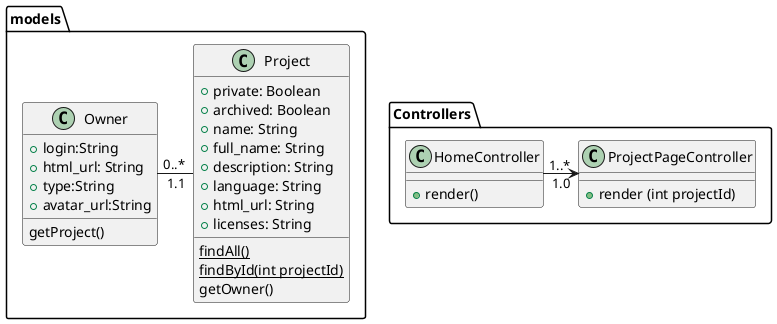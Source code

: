 @startuml


package models {
    class Owner{
        +login:String
        +html_url: String   
        +type:String
        +avatar_url:String
        getProject()
    }

    class Project{
        +private: Boolean
        +archived: Boolean
        +name: String
        +full_name: String
        +description: String
        +language: String
        +html_url: String
        +licenses: String
        {static} findAll()
        {static} findById(int projectId)
        getOwner()
    }
    Owner "0..*" - "1.1" Project
}

package Controllers{
    class HomeController{
        + render()
    }
    class ProjectPageController{
        + render (int projectId)
    }  
    HomeController "1..*" -> "1.0" ProjectPageController
}
@enduml
